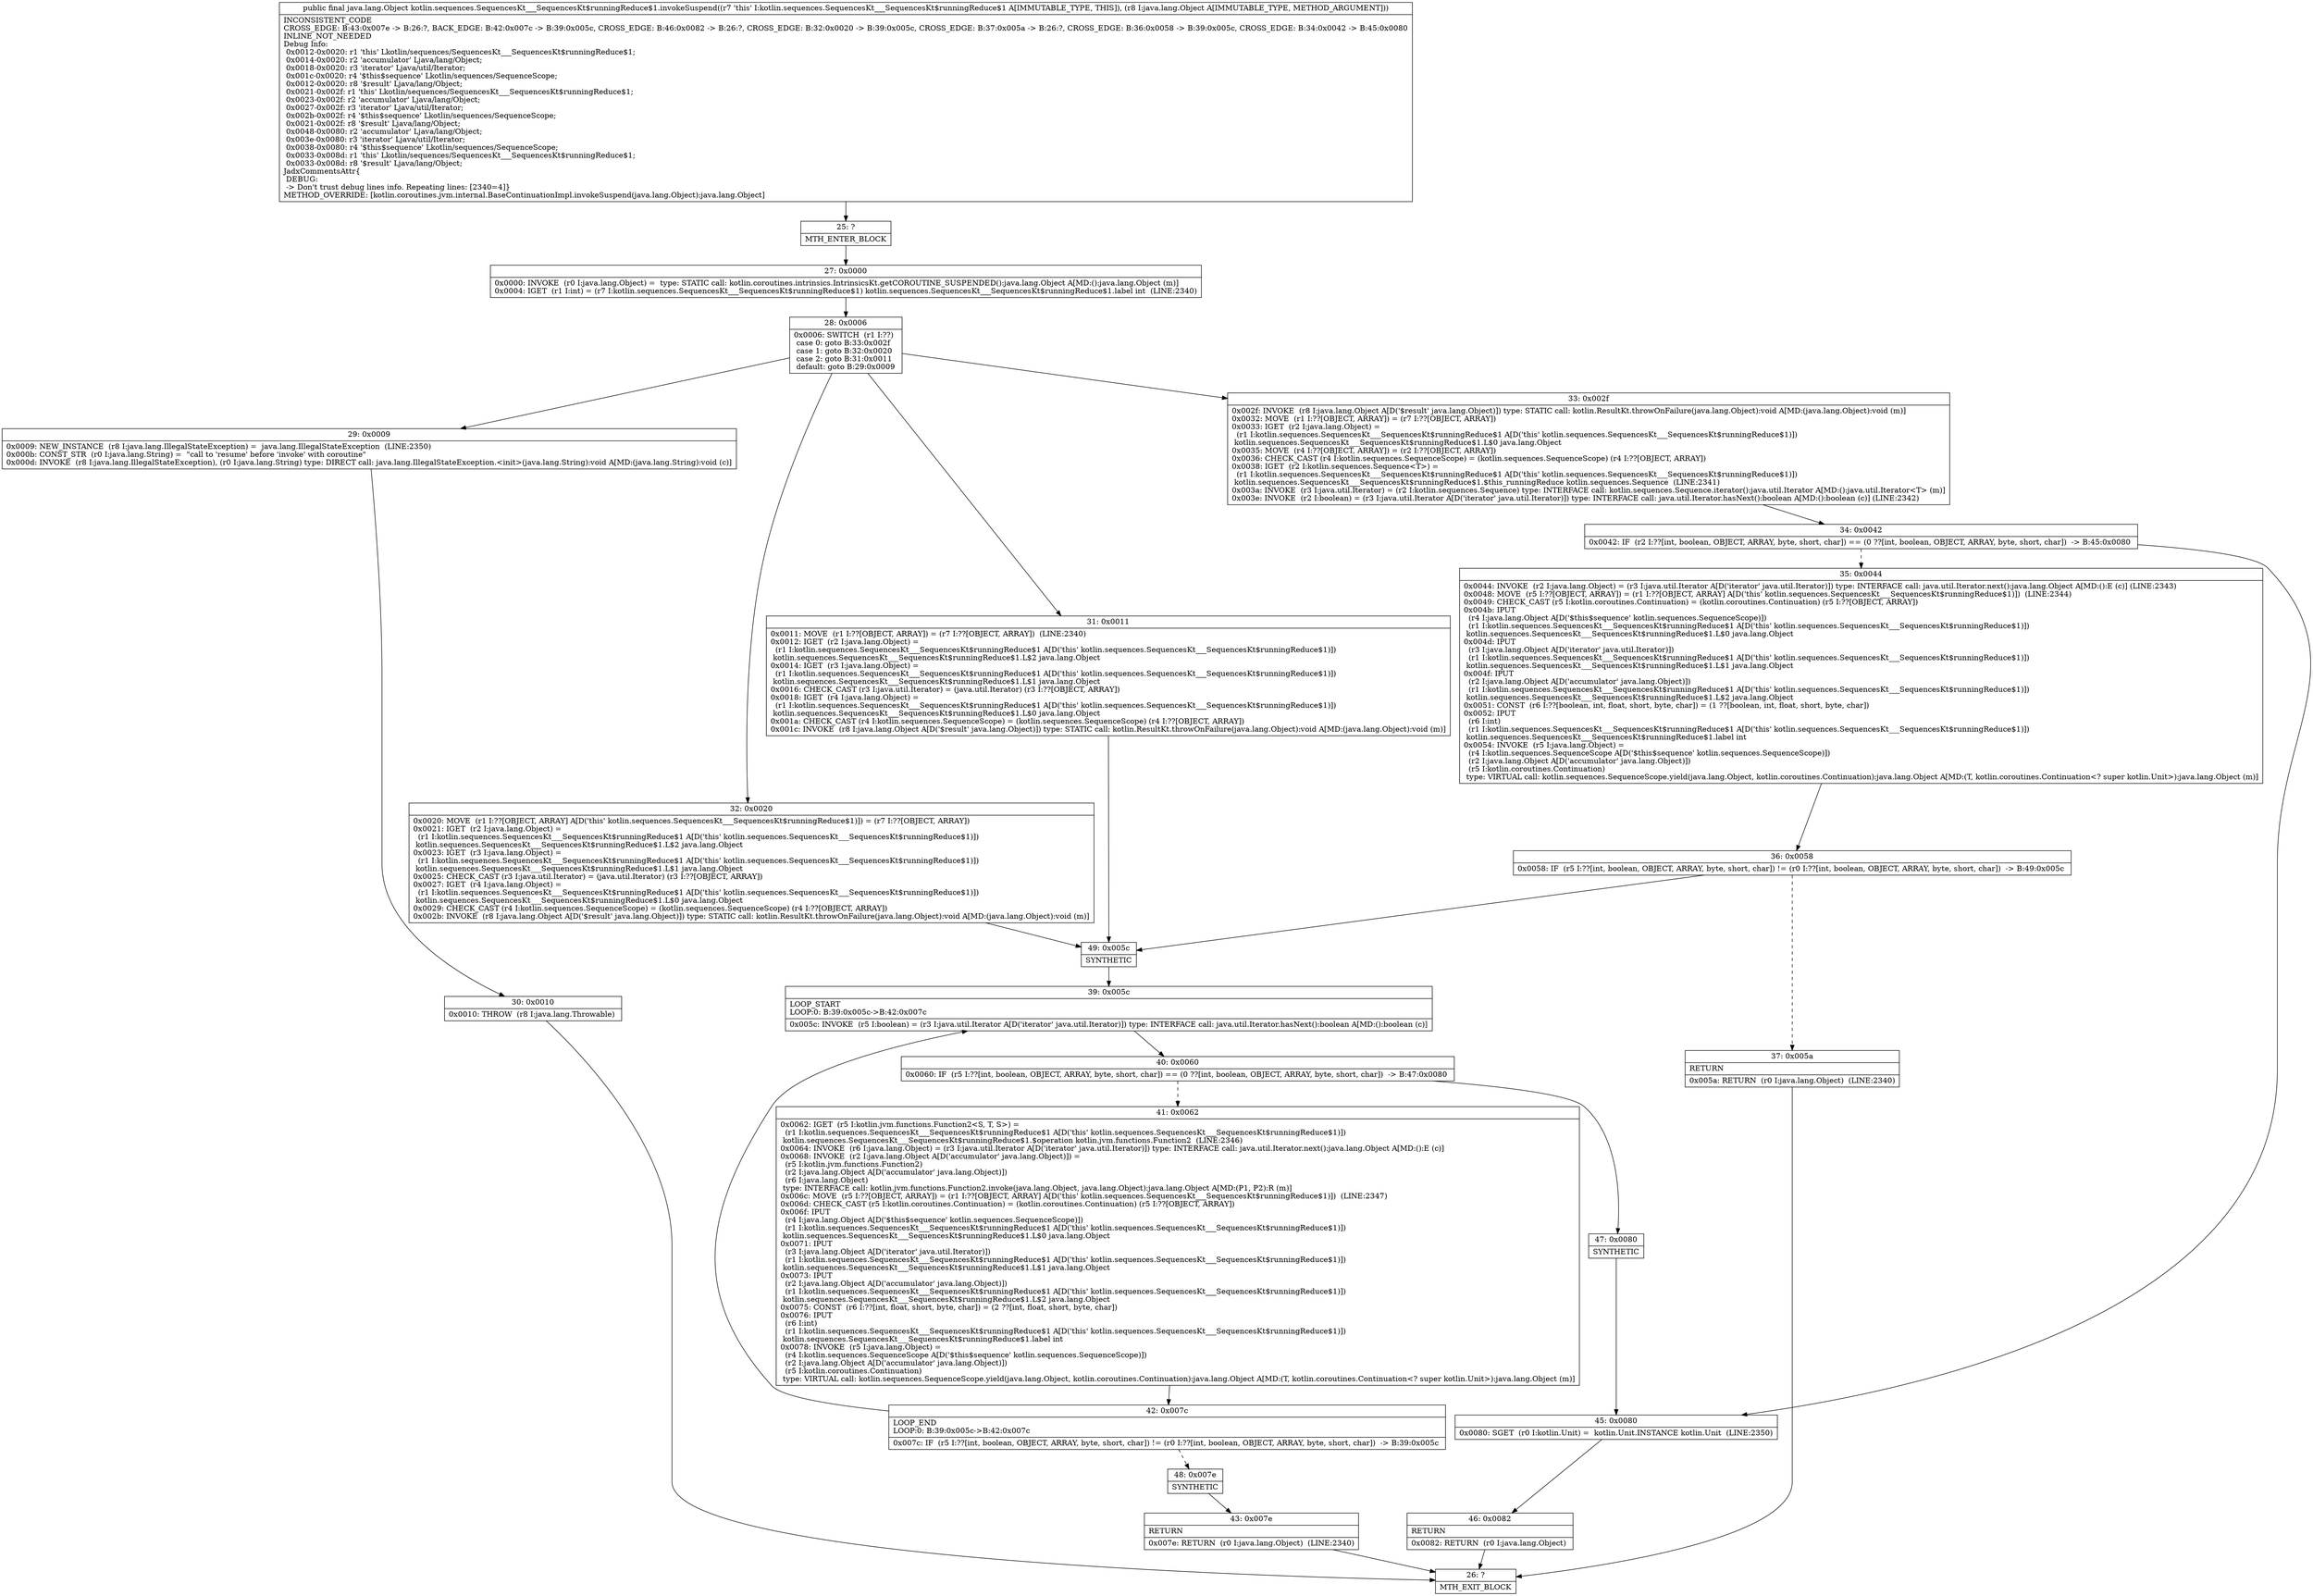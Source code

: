 digraph "CFG forkotlin.sequences.SequencesKt___SequencesKt$runningReduce$1.invokeSuspend(Ljava\/lang\/Object;)Ljava\/lang\/Object;" {
Node_25 [shape=record,label="{25\:\ ?|MTH_ENTER_BLOCK\l}"];
Node_27 [shape=record,label="{27\:\ 0x0000|0x0000: INVOKE  (r0 I:java.lang.Object) =  type: STATIC call: kotlin.coroutines.intrinsics.IntrinsicsKt.getCOROUTINE_SUSPENDED():java.lang.Object A[MD:():java.lang.Object (m)]\l0x0004: IGET  (r1 I:int) = (r7 I:kotlin.sequences.SequencesKt___SequencesKt$runningReduce$1) kotlin.sequences.SequencesKt___SequencesKt$runningReduce$1.label int  (LINE:2340)\l}"];
Node_28 [shape=record,label="{28\:\ 0x0006|0x0006: SWITCH  (r1 I:??)\l case 0: goto B:33:0x002f\l case 1: goto B:32:0x0020\l case 2: goto B:31:0x0011\l default: goto B:29:0x0009 \l}"];
Node_29 [shape=record,label="{29\:\ 0x0009|0x0009: NEW_INSTANCE  (r8 I:java.lang.IllegalStateException) =  java.lang.IllegalStateException  (LINE:2350)\l0x000b: CONST_STR  (r0 I:java.lang.String) =  \"call to 'resume' before 'invoke' with coroutine\" \l0x000d: INVOKE  (r8 I:java.lang.IllegalStateException), (r0 I:java.lang.String) type: DIRECT call: java.lang.IllegalStateException.\<init\>(java.lang.String):void A[MD:(java.lang.String):void (c)]\l}"];
Node_30 [shape=record,label="{30\:\ 0x0010|0x0010: THROW  (r8 I:java.lang.Throwable) \l}"];
Node_26 [shape=record,label="{26\:\ ?|MTH_EXIT_BLOCK\l}"];
Node_31 [shape=record,label="{31\:\ 0x0011|0x0011: MOVE  (r1 I:??[OBJECT, ARRAY]) = (r7 I:??[OBJECT, ARRAY])  (LINE:2340)\l0x0012: IGET  (r2 I:java.lang.Object) = \l  (r1 I:kotlin.sequences.SequencesKt___SequencesKt$runningReduce$1 A[D('this' kotlin.sequences.SequencesKt___SequencesKt$runningReduce$1)])\l kotlin.sequences.SequencesKt___SequencesKt$runningReduce$1.L$2 java.lang.Object \l0x0014: IGET  (r3 I:java.lang.Object) = \l  (r1 I:kotlin.sequences.SequencesKt___SequencesKt$runningReduce$1 A[D('this' kotlin.sequences.SequencesKt___SequencesKt$runningReduce$1)])\l kotlin.sequences.SequencesKt___SequencesKt$runningReduce$1.L$1 java.lang.Object \l0x0016: CHECK_CAST (r3 I:java.util.Iterator) = (java.util.Iterator) (r3 I:??[OBJECT, ARRAY]) \l0x0018: IGET  (r4 I:java.lang.Object) = \l  (r1 I:kotlin.sequences.SequencesKt___SequencesKt$runningReduce$1 A[D('this' kotlin.sequences.SequencesKt___SequencesKt$runningReduce$1)])\l kotlin.sequences.SequencesKt___SequencesKt$runningReduce$1.L$0 java.lang.Object \l0x001a: CHECK_CAST (r4 I:kotlin.sequences.SequenceScope) = (kotlin.sequences.SequenceScope) (r4 I:??[OBJECT, ARRAY]) \l0x001c: INVOKE  (r8 I:java.lang.Object A[D('$result' java.lang.Object)]) type: STATIC call: kotlin.ResultKt.throwOnFailure(java.lang.Object):void A[MD:(java.lang.Object):void (m)]\l}"];
Node_49 [shape=record,label="{49\:\ 0x005c|SYNTHETIC\l}"];
Node_39 [shape=record,label="{39\:\ 0x005c|LOOP_START\lLOOP:0: B:39:0x005c\-\>B:42:0x007c\l|0x005c: INVOKE  (r5 I:boolean) = (r3 I:java.util.Iterator A[D('iterator' java.util.Iterator)]) type: INTERFACE call: java.util.Iterator.hasNext():boolean A[MD:():boolean (c)]\l}"];
Node_40 [shape=record,label="{40\:\ 0x0060|0x0060: IF  (r5 I:??[int, boolean, OBJECT, ARRAY, byte, short, char]) == (0 ??[int, boolean, OBJECT, ARRAY, byte, short, char])  \-\> B:47:0x0080 \l}"];
Node_41 [shape=record,label="{41\:\ 0x0062|0x0062: IGET  (r5 I:kotlin.jvm.functions.Function2\<S, T, S\>) = \l  (r1 I:kotlin.sequences.SequencesKt___SequencesKt$runningReduce$1 A[D('this' kotlin.sequences.SequencesKt___SequencesKt$runningReduce$1)])\l kotlin.sequences.SequencesKt___SequencesKt$runningReduce$1.$operation kotlin.jvm.functions.Function2  (LINE:2346)\l0x0064: INVOKE  (r6 I:java.lang.Object) = (r3 I:java.util.Iterator A[D('iterator' java.util.Iterator)]) type: INTERFACE call: java.util.Iterator.next():java.lang.Object A[MD:():E (c)]\l0x0068: INVOKE  (r2 I:java.lang.Object A[D('accumulator' java.lang.Object)]) = \l  (r5 I:kotlin.jvm.functions.Function2)\l  (r2 I:java.lang.Object A[D('accumulator' java.lang.Object)])\l  (r6 I:java.lang.Object)\l type: INTERFACE call: kotlin.jvm.functions.Function2.invoke(java.lang.Object, java.lang.Object):java.lang.Object A[MD:(P1, P2):R (m)]\l0x006c: MOVE  (r5 I:??[OBJECT, ARRAY]) = (r1 I:??[OBJECT, ARRAY] A[D('this' kotlin.sequences.SequencesKt___SequencesKt$runningReduce$1)])  (LINE:2347)\l0x006d: CHECK_CAST (r5 I:kotlin.coroutines.Continuation) = (kotlin.coroutines.Continuation) (r5 I:??[OBJECT, ARRAY]) \l0x006f: IPUT  \l  (r4 I:java.lang.Object A[D('$this$sequence' kotlin.sequences.SequenceScope)])\l  (r1 I:kotlin.sequences.SequencesKt___SequencesKt$runningReduce$1 A[D('this' kotlin.sequences.SequencesKt___SequencesKt$runningReduce$1)])\l kotlin.sequences.SequencesKt___SequencesKt$runningReduce$1.L$0 java.lang.Object \l0x0071: IPUT  \l  (r3 I:java.lang.Object A[D('iterator' java.util.Iterator)])\l  (r1 I:kotlin.sequences.SequencesKt___SequencesKt$runningReduce$1 A[D('this' kotlin.sequences.SequencesKt___SequencesKt$runningReduce$1)])\l kotlin.sequences.SequencesKt___SequencesKt$runningReduce$1.L$1 java.lang.Object \l0x0073: IPUT  \l  (r2 I:java.lang.Object A[D('accumulator' java.lang.Object)])\l  (r1 I:kotlin.sequences.SequencesKt___SequencesKt$runningReduce$1 A[D('this' kotlin.sequences.SequencesKt___SequencesKt$runningReduce$1)])\l kotlin.sequences.SequencesKt___SequencesKt$runningReduce$1.L$2 java.lang.Object \l0x0075: CONST  (r6 I:??[int, float, short, byte, char]) = (2 ??[int, float, short, byte, char]) \l0x0076: IPUT  \l  (r6 I:int)\l  (r1 I:kotlin.sequences.SequencesKt___SequencesKt$runningReduce$1 A[D('this' kotlin.sequences.SequencesKt___SequencesKt$runningReduce$1)])\l kotlin.sequences.SequencesKt___SequencesKt$runningReduce$1.label int \l0x0078: INVOKE  (r5 I:java.lang.Object) = \l  (r4 I:kotlin.sequences.SequenceScope A[D('$this$sequence' kotlin.sequences.SequenceScope)])\l  (r2 I:java.lang.Object A[D('accumulator' java.lang.Object)])\l  (r5 I:kotlin.coroutines.Continuation)\l type: VIRTUAL call: kotlin.sequences.SequenceScope.yield(java.lang.Object, kotlin.coroutines.Continuation):java.lang.Object A[MD:(T, kotlin.coroutines.Continuation\<? super kotlin.Unit\>):java.lang.Object (m)]\l}"];
Node_42 [shape=record,label="{42\:\ 0x007c|LOOP_END\lLOOP:0: B:39:0x005c\-\>B:42:0x007c\l|0x007c: IF  (r5 I:??[int, boolean, OBJECT, ARRAY, byte, short, char]) != (r0 I:??[int, boolean, OBJECT, ARRAY, byte, short, char])  \-\> B:39:0x005c \l}"];
Node_48 [shape=record,label="{48\:\ 0x007e|SYNTHETIC\l}"];
Node_43 [shape=record,label="{43\:\ 0x007e|RETURN\l|0x007e: RETURN  (r0 I:java.lang.Object)  (LINE:2340)\l}"];
Node_47 [shape=record,label="{47\:\ 0x0080|SYNTHETIC\l}"];
Node_45 [shape=record,label="{45\:\ 0x0080|0x0080: SGET  (r0 I:kotlin.Unit) =  kotlin.Unit.INSTANCE kotlin.Unit  (LINE:2350)\l}"];
Node_46 [shape=record,label="{46\:\ 0x0082|RETURN\l|0x0082: RETURN  (r0 I:java.lang.Object) \l}"];
Node_32 [shape=record,label="{32\:\ 0x0020|0x0020: MOVE  (r1 I:??[OBJECT, ARRAY] A[D('this' kotlin.sequences.SequencesKt___SequencesKt$runningReduce$1)]) = (r7 I:??[OBJECT, ARRAY]) \l0x0021: IGET  (r2 I:java.lang.Object) = \l  (r1 I:kotlin.sequences.SequencesKt___SequencesKt$runningReduce$1 A[D('this' kotlin.sequences.SequencesKt___SequencesKt$runningReduce$1)])\l kotlin.sequences.SequencesKt___SequencesKt$runningReduce$1.L$2 java.lang.Object \l0x0023: IGET  (r3 I:java.lang.Object) = \l  (r1 I:kotlin.sequences.SequencesKt___SequencesKt$runningReduce$1 A[D('this' kotlin.sequences.SequencesKt___SequencesKt$runningReduce$1)])\l kotlin.sequences.SequencesKt___SequencesKt$runningReduce$1.L$1 java.lang.Object \l0x0025: CHECK_CAST (r3 I:java.util.Iterator) = (java.util.Iterator) (r3 I:??[OBJECT, ARRAY]) \l0x0027: IGET  (r4 I:java.lang.Object) = \l  (r1 I:kotlin.sequences.SequencesKt___SequencesKt$runningReduce$1 A[D('this' kotlin.sequences.SequencesKt___SequencesKt$runningReduce$1)])\l kotlin.sequences.SequencesKt___SequencesKt$runningReduce$1.L$0 java.lang.Object \l0x0029: CHECK_CAST (r4 I:kotlin.sequences.SequenceScope) = (kotlin.sequences.SequenceScope) (r4 I:??[OBJECT, ARRAY]) \l0x002b: INVOKE  (r8 I:java.lang.Object A[D('$result' java.lang.Object)]) type: STATIC call: kotlin.ResultKt.throwOnFailure(java.lang.Object):void A[MD:(java.lang.Object):void (m)]\l}"];
Node_33 [shape=record,label="{33\:\ 0x002f|0x002f: INVOKE  (r8 I:java.lang.Object A[D('$result' java.lang.Object)]) type: STATIC call: kotlin.ResultKt.throwOnFailure(java.lang.Object):void A[MD:(java.lang.Object):void (m)]\l0x0032: MOVE  (r1 I:??[OBJECT, ARRAY]) = (r7 I:??[OBJECT, ARRAY]) \l0x0033: IGET  (r2 I:java.lang.Object) = \l  (r1 I:kotlin.sequences.SequencesKt___SequencesKt$runningReduce$1 A[D('this' kotlin.sequences.SequencesKt___SequencesKt$runningReduce$1)])\l kotlin.sequences.SequencesKt___SequencesKt$runningReduce$1.L$0 java.lang.Object \l0x0035: MOVE  (r4 I:??[OBJECT, ARRAY]) = (r2 I:??[OBJECT, ARRAY]) \l0x0036: CHECK_CAST (r4 I:kotlin.sequences.SequenceScope) = (kotlin.sequences.SequenceScope) (r4 I:??[OBJECT, ARRAY]) \l0x0038: IGET  (r2 I:kotlin.sequences.Sequence\<T\>) = \l  (r1 I:kotlin.sequences.SequencesKt___SequencesKt$runningReduce$1 A[D('this' kotlin.sequences.SequencesKt___SequencesKt$runningReduce$1)])\l kotlin.sequences.SequencesKt___SequencesKt$runningReduce$1.$this_runningReduce kotlin.sequences.Sequence  (LINE:2341)\l0x003a: INVOKE  (r3 I:java.util.Iterator) = (r2 I:kotlin.sequences.Sequence) type: INTERFACE call: kotlin.sequences.Sequence.iterator():java.util.Iterator A[MD:():java.util.Iterator\<T\> (m)]\l0x003e: INVOKE  (r2 I:boolean) = (r3 I:java.util.Iterator A[D('iterator' java.util.Iterator)]) type: INTERFACE call: java.util.Iterator.hasNext():boolean A[MD:():boolean (c)] (LINE:2342)\l}"];
Node_34 [shape=record,label="{34\:\ 0x0042|0x0042: IF  (r2 I:??[int, boolean, OBJECT, ARRAY, byte, short, char]) == (0 ??[int, boolean, OBJECT, ARRAY, byte, short, char])  \-\> B:45:0x0080 \l}"];
Node_35 [shape=record,label="{35\:\ 0x0044|0x0044: INVOKE  (r2 I:java.lang.Object) = (r3 I:java.util.Iterator A[D('iterator' java.util.Iterator)]) type: INTERFACE call: java.util.Iterator.next():java.lang.Object A[MD:():E (c)] (LINE:2343)\l0x0048: MOVE  (r5 I:??[OBJECT, ARRAY]) = (r1 I:??[OBJECT, ARRAY] A[D('this' kotlin.sequences.SequencesKt___SequencesKt$runningReduce$1)])  (LINE:2344)\l0x0049: CHECK_CAST (r5 I:kotlin.coroutines.Continuation) = (kotlin.coroutines.Continuation) (r5 I:??[OBJECT, ARRAY]) \l0x004b: IPUT  \l  (r4 I:java.lang.Object A[D('$this$sequence' kotlin.sequences.SequenceScope)])\l  (r1 I:kotlin.sequences.SequencesKt___SequencesKt$runningReduce$1 A[D('this' kotlin.sequences.SequencesKt___SequencesKt$runningReduce$1)])\l kotlin.sequences.SequencesKt___SequencesKt$runningReduce$1.L$0 java.lang.Object \l0x004d: IPUT  \l  (r3 I:java.lang.Object A[D('iterator' java.util.Iterator)])\l  (r1 I:kotlin.sequences.SequencesKt___SequencesKt$runningReduce$1 A[D('this' kotlin.sequences.SequencesKt___SequencesKt$runningReduce$1)])\l kotlin.sequences.SequencesKt___SequencesKt$runningReduce$1.L$1 java.lang.Object \l0x004f: IPUT  \l  (r2 I:java.lang.Object A[D('accumulator' java.lang.Object)])\l  (r1 I:kotlin.sequences.SequencesKt___SequencesKt$runningReduce$1 A[D('this' kotlin.sequences.SequencesKt___SequencesKt$runningReduce$1)])\l kotlin.sequences.SequencesKt___SequencesKt$runningReduce$1.L$2 java.lang.Object \l0x0051: CONST  (r6 I:??[boolean, int, float, short, byte, char]) = (1 ??[boolean, int, float, short, byte, char]) \l0x0052: IPUT  \l  (r6 I:int)\l  (r1 I:kotlin.sequences.SequencesKt___SequencesKt$runningReduce$1 A[D('this' kotlin.sequences.SequencesKt___SequencesKt$runningReduce$1)])\l kotlin.sequences.SequencesKt___SequencesKt$runningReduce$1.label int \l0x0054: INVOKE  (r5 I:java.lang.Object) = \l  (r4 I:kotlin.sequences.SequenceScope A[D('$this$sequence' kotlin.sequences.SequenceScope)])\l  (r2 I:java.lang.Object A[D('accumulator' java.lang.Object)])\l  (r5 I:kotlin.coroutines.Continuation)\l type: VIRTUAL call: kotlin.sequences.SequenceScope.yield(java.lang.Object, kotlin.coroutines.Continuation):java.lang.Object A[MD:(T, kotlin.coroutines.Continuation\<? super kotlin.Unit\>):java.lang.Object (m)]\l}"];
Node_36 [shape=record,label="{36\:\ 0x0058|0x0058: IF  (r5 I:??[int, boolean, OBJECT, ARRAY, byte, short, char]) != (r0 I:??[int, boolean, OBJECT, ARRAY, byte, short, char])  \-\> B:49:0x005c \l}"];
Node_37 [shape=record,label="{37\:\ 0x005a|RETURN\l|0x005a: RETURN  (r0 I:java.lang.Object)  (LINE:2340)\l}"];
MethodNode[shape=record,label="{public final java.lang.Object kotlin.sequences.SequencesKt___SequencesKt$runningReduce$1.invokeSuspend((r7 'this' I:kotlin.sequences.SequencesKt___SequencesKt$runningReduce$1 A[IMMUTABLE_TYPE, THIS]), (r8 I:java.lang.Object A[IMMUTABLE_TYPE, METHOD_ARGUMENT]))  | INCONSISTENT_CODE\lCROSS_EDGE: B:43:0x007e \-\> B:26:?, BACK_EDGE: B:42:0x007c \-\> B:39:0x005c, CROSS_EDGE: B:46:0x0082 \-\> B:26:?, CROSS_EDGE: B:32:0x0020 \-\> B:39:0x005c, CROSS_EDGE: B:37:0x005a \-\> B:26:?, CROSS_EDGE: B:36:0x0058 \-\> B:39:0x005c, CROSS_EDGE: B:34:0x0042 \-\> B:45:0x0080\lINLINE_NOT_NEEDED\lDebug Info:\l  0x0012\-0x0020: r1 'this' Lkotlin\/sequences\/SequencesKt___SequencesKt$runningReduce$1;\l  0x0014\-0x0020: r2 'accumulator' Ljava\/lang\/Object;\l  0x0018\-0x0020: r3 'iterator' Ljava\/util\/Iterator;\l  0x001c\-0x0020: r4 '$this$sequence' Lkotlin\/sequences\/SequenceScope;\l  0x0012\-0x0020: r8 '$result' Ljava\/lang\/Object;\l  0x0021\-0x002f: r1 'this' Lkotlin\/sequences\/SequencesKt___SequencesKt$runningReduce$1;\l  0x0023\-0x002f: r2 'accumulator' Ljava\/lang\/Object;\l  0x0027\-0x002f: r3 'iterator' Ljava\/util\/Iterator;\l  0x002b\-0x002f: r4 '$this$sequence' Lkotlin\/sequences\/SequenceScope;\l  0x0021\-0x002f: r8 '$result' Ljava\/lang\/Object;\l  0x0048\-0x0080: r2 'accumulator' Ljava\/lang\/Object;\l  0x003e\-0x0080: r3 'iterator' Ljava\/util\/Iterator;\l  0x0038\-0x0080: r4 '$this$sequence' Lkotlin\/sequences\/SequenceScope;\l  0x0033\-0x008d: r1 'this' Lkotlin\/sequences\/SequencesKt___SequencesKt$runningReduce$1;\l  0x0033\-0x008d: r8 '$result' Ljava\/lang\/Object;\lJadxCommentsAttr\{\l DEBUG: \l \-\> Don't trust debug lines info. Repeating lines: [2340=4]\}\lMETHOD_OVERRIDE: [kotlin.coroutines.jvm.internal.BaseContinuationImpl.invokeSuspend(java.lang.Object):java.lang.Object]\l}"];
MethodNode -> Node_25;Node_25 -> Node_27;
Node_27 -> Node_28;
Node_28 -> Node_29;
Node_28 -> Node_31;
Node_28 -> Node_32;
Node_28 -> Node_33;
Node_29 -> Node_30;
Node_30 -> Node_26;
Node_31 -> Node_49;
Node_49 -> Node_39;
Node_39 -> Node_40;
Node_40 -> Node_41[style=dashed];
Node_40 -> Node_47;
Node_41 -> Node_42;
Node_42 -> Node_39;
Node_42 -> Node_48[style=dashed];
Node_48 -> Node_43;
Node_43 -> Node_26;
Node_47 -> Node_45;
Node_45 -> Node_46;
Node_46 -> Node_26;
Node_32 -> Node_49;
Node_33 -> Node_34;
Node_34 -> Node_35[style=dashed];
Node_34 -> Node_45;
Node_35 -> Node_36;
Node_36 -> Node_37[style=dashed];
Node_36 -> Node_49;
Node_37 -> Node_26;
}

